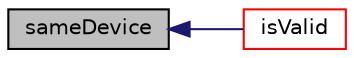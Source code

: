 digraph "sameDevice"
{
  bgcolor="transparent";
  edge [fontname="Helvetica",fontsize="10",labelfontname="Helvetica",labelfontsize="10"];
  node [fontname="Helvetica",fontsize="10",shape=record];
  rankdir="LR";
  Node1 [label="sameDevice",height=0.2,width=0.4,color="black", fillcolor="grey75", style="filled", fontcolor="black"];
  Node1 -> Node2 [dir="back",color="midnightblue",fontsize="10",style="solid",fontname="Helvetica"];
  Node2 [label="isValid",height=0.2,width=0.4,color="red",URL="$a00780.html#aac1b70a2ed67ead038c4d3f5ac4d8a81",tooltip="Did constructor fail. "];
}

